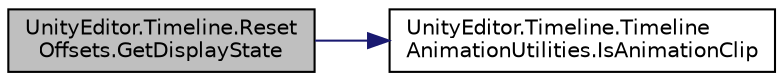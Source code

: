 digraph "UnityEditor.Timeline.ResetOffsets.GetDisplayState"
{
 // LATEX_PDF_SIZE
  edge [fontname="Helvetica",fontsize="10",labelfontname="Helvetica",labelfontsize="10"];
  node [fontname="Helvetica",fontsize="10",shape=record];
  rankdir="LR";
  Node1 [label="UnityEditor.Timeline.Reset\lOffsets.GetDisplayState",height=0.2,width=0.4,color="black", fillcolor="grey75", style="filled", fontcolor="black",tooltip=" "];
  Node1 -> Node2 [color="midnightblue",fontsize="10",style="solid",fontname="Helvetica"];
  Node2 [label="UnityEditor.Timeline.Timeline\lAnimationUtilities.IsAnimationClip",height=0.2,width=0.4,color="black", fillcolor="white", style="filled",URL="$class_unity_editor_1_1_timeline_1_1_timeline_animation_utilities.html#add7a8e9d06801430fbec6ec3839c22b4",tooltip=" "];
}
